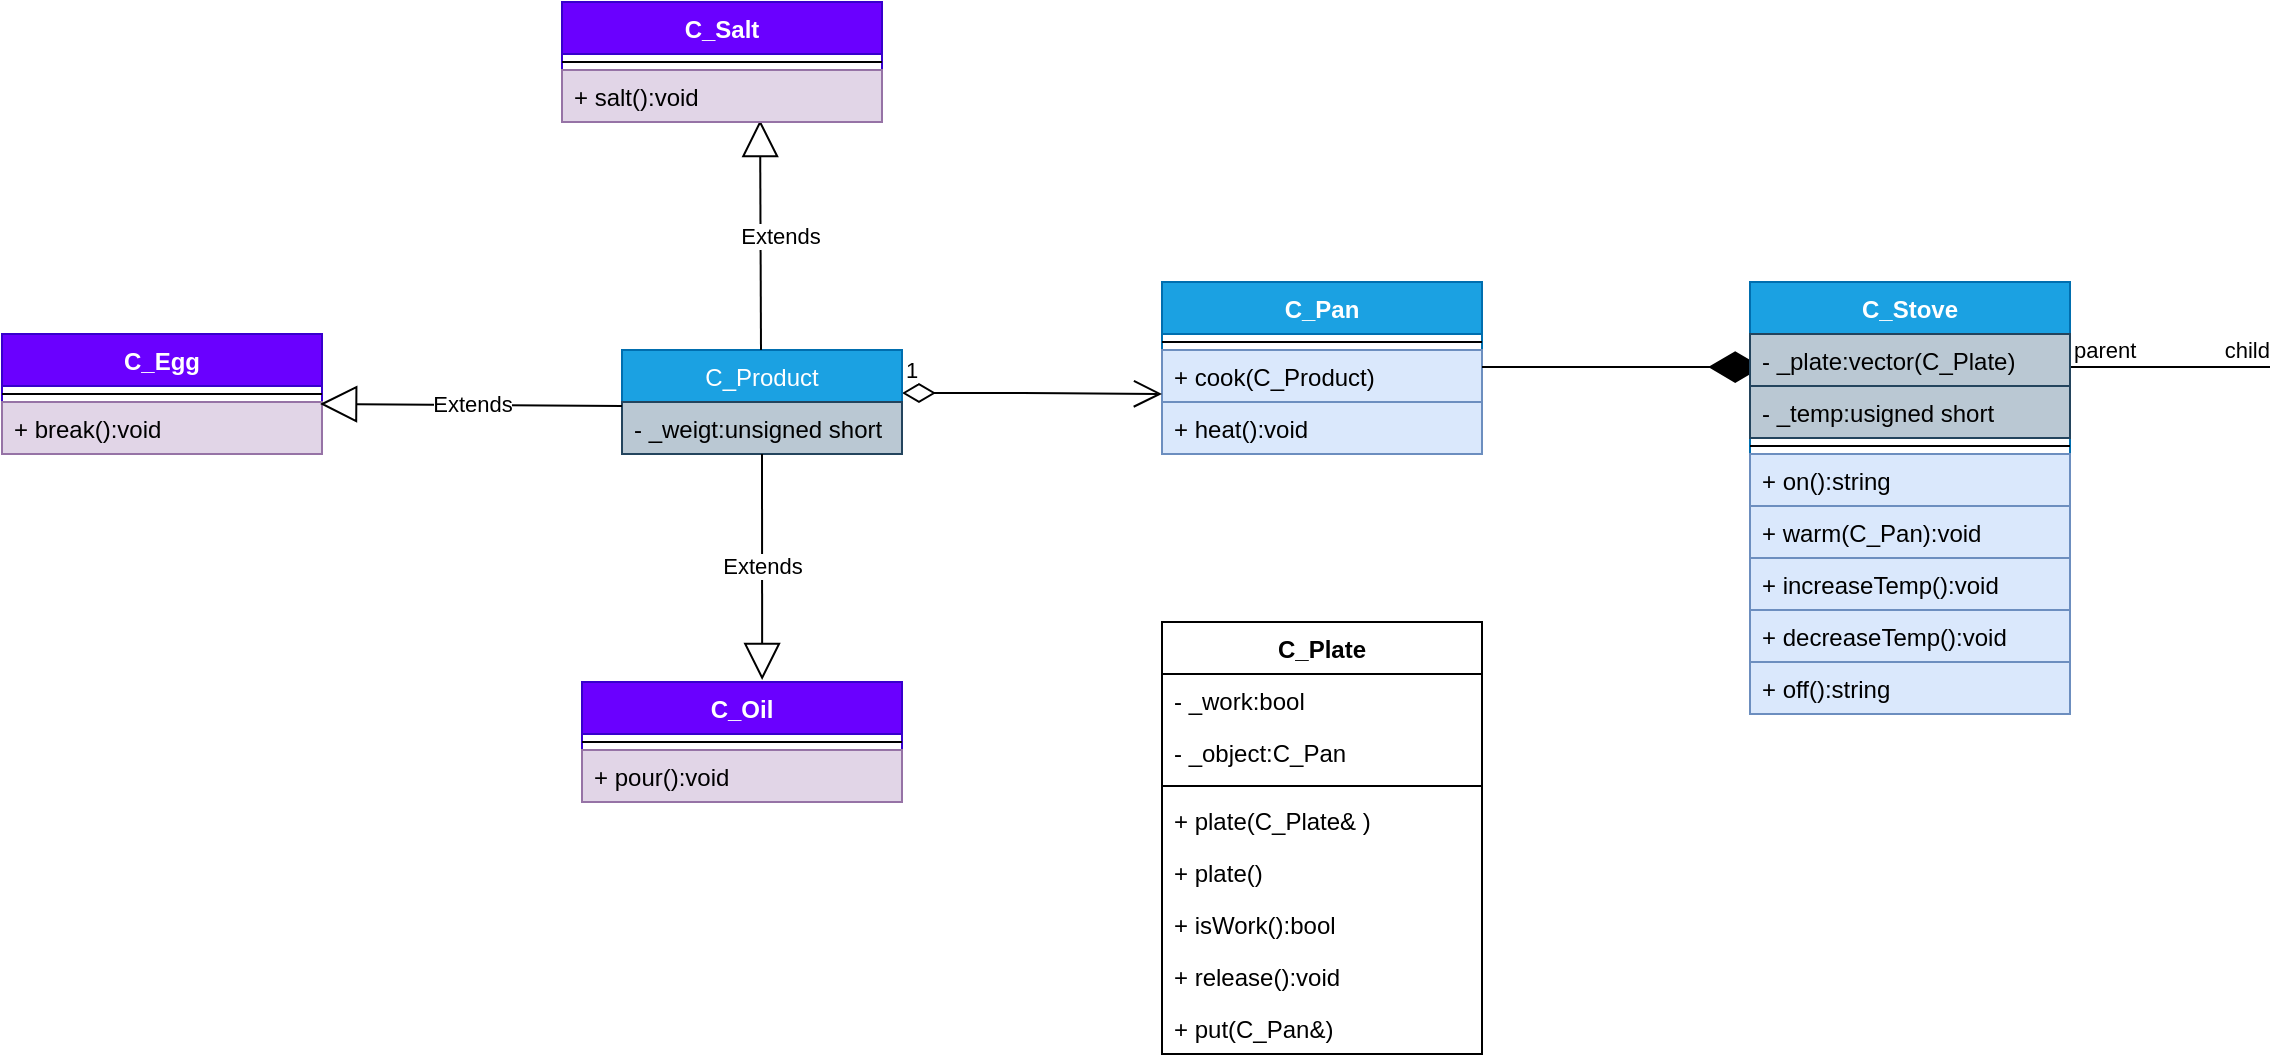 <mxfile version="15.0.6" type="github">
  <diagram id="_brrXb3UpVeoT-GA5K8P" name="Page-1">
    <mxGraphModel dx="2249" dy="1963" grid="1" gridSize="10" guides="1" tooltips="1" connect="1" arrows="1" fold="1" page="1" pageScale="1" pageWidth="827" pageHeight="1169" math="0" shadow="0">
      <root>
        <mxCell id="0" />
        <mxCell id="1" parent="0" />
        <mxCell id="eyUBqQHgR1UuD9WIrV36-1" value="C_Pan" style="swimlane;fontStyle=1;align=center;verticalAlign=top;childLayout=stackLayout;horizontal=1;startSize=26;horizontalStack=0;resizeParent=1;resizeParentMax=0;resizeLast=0;collapsible=1;marginBottom=0;fillColor=#1ba1e2;strokeColor=#006EAF;fontColor=#ffffff;" vertex="1" parent="1">
          <mxGeometry x="120" y="80" width="160" height="86" as="geometry" />
        </mxCell>
        <mxCell id="eyUBqQHgR1UuD9WIrV36-3" value="" style="line;strokeWidth=1;fillColor=none;align=left;verticalAlign=middle;spacingTop=-1;spacingLeft=3;spacingRight=3;rotatable=0;labelPosition=right;points=[];portConstraint=eastwest;" vertex="1" parent="eyUBqQHgR1UuD9WIrV36-1">
          <mxGeometry y="26" width="160" height="8" as="geometry" />
        </mxCell>
        <mxCell id="eyUBqQHgR1UuD9WIrV36-4" value="+ cook(C_Product)" style="text;strokeColor=#6c8ebf;fillColor=#dae8fc;align=left;verticalAlign=top;spacingLeft=4;spacingRight=4;overflow=hidden;rotatable=0;points=[[0,0.5],[1,0.5]];portConstraint=eastwest;" vertex="1" parent="eyUBqQHgR1UuD9WIrV36-1">
          <mxGeometry y="34" width="160" height="26" as="geometry" />
        </mxCell>
        <mxCell id="eyUBqQHgR1UuD9WIrV36-10" value="+ heat():void" style="text;strokeColor=#6c8ebf;fillColor=#dae8fc;align=left;verticalAlign=top;spacingLeft=4;spacingRight=4;overflow=hidden;rotatable=0;points=[[0,0.5],[1,0.5]];portConstraint=eastwest;" vertex="1" parent="eyUBqQHgR1UuD9WIrV36-1">
          <mxGeometry y="60" width="160" height="26" as="geometry" />
        </mxCell>
        <mxCell id="eyUBqQHgR1UuD9WIrV36-27" value="" style="endArrow=none;html=1;edgeStyle=orthogonalEdgeStyle;" edge="1" parent="1">
          <mxGeometry relative="1" as="geometry">
            <mxPoint x="574" y="122.5" as="sourcePoint" />
            <mxPoint x="674" y="122.5" as="targetPoint" />
          </mxGeometry>
        </mxCell>
        <mxCell id="eyUBqQHgR1UuD9WIrV36-28" value="parent" style="edgeLabel;resizable=0;html=1;align=left;verticalAlign=bottom;" connectable="0" vertex="1" parent="eyUBqQHgR1UuD9WIrV36-27">
          <mxGeometry x="-1" relative="1" as="geometry" />
        </mxCell>
        <mxCell id="eyUBqQHgR1UuD9WIrV36-29" value="child" style="edgeLabel;resizable=0;html=1;align=right;verticalAlign=bottom;" connectable="0" vertex="1" parent="eyUBqQHgR1UuD9WIrV36-27">
          <mxGeometry x="1" relative="1" as="geometry" />
        </mxCell>
        <mxCell id="eyUBqQHgR1UuD9WIrV36-33" value="1" style="endArrow=open;html=1;endSize=12;startArrow=diamondThin;startSize=14;startFill=0;edgeStyle=orthogonalEdgeStyle;align=left;verticalAlign=bottom;" edge="1" parent="1">
          <mxGeometry x="-1" y="3" relative="1" as="geometry">
            <mxPoint x="-10" y="135.5" as="sourcePoint" />
            <mxPoint x="120" y="136" as="targetPoint" />
            <Array as="points">
              <mxPoint x="60" y="135.5" />
            </Array>
          </mxGeometry>
        </mxCell>
        <mxCell id="eyUBqQHgR1UuD9WIrV36-34" value="" style="endArrow=diamondThin;endFill=1;endSize=24;html=1;entryX=0.038;entryY=0.635;entryDx=0;entryDy=0;entryPerimeter=0;" edge="1" parent="1" target="eyUBqQHgR1UuD9WIrV36-26">
          <mxGeometry width="160" relative="1" as="geometry">
            <mxPoint x="280" y="122.5" as="sourcePoint" />
            <mxPoint x="400" y="122.5" as="targetPoint" />
          </mxGeometry>
        </mxCell>
        <mxCell id="eyUBqQHgR1UuD9WIrV36-16" value="C_Stove" style="swimlane;fontStyle=1;align=center;verticalAlign=top;childLayout=stackLayout;horizontal=1;startSize=26;horizontalStack=0;resizeParent=1;resizeParentMax=0;resizeLast=0;collapsible=1;marginBottom=0;fillColor=#1ba1e2;strokeColor=#006EAF;fontColor=#ffffff;" vertex="1" parent="1">
          <mxGeometry x="414" y="80" width="160" height="216" as="geometry" />
        </mxCell>
        <mxCell id="eyUBqQHgR1UuD9WIrV36-26" value="- _plate:vector(C_Plate)" style="text;strokeColor=#23445d;fillColor=#bac8d3;align=left;verticalAlign=top;spacingLeft=4;spacingRight=4;overflow=hidden;rotatable=0;points=[[0,0.5],[1,0.5]];portConstraint=eastwest;" vertex="1" parent="eyUBqQHgR1UuD9WIrV36-16">
          <mxGeometry y="26" width="160" height="26" as="geometry" />
        </mxCell>
        <mxCell id="eyUBqQHgR1UuD9WIrV36-37" value="- _temp:usigned short" style="text;strokeColor=#23445d;fillColor=#bac8d3;align=left;verticalAlign=top;spacingLeft=4;spacingRight=4;overflow=hidden;rotatable=0;points=[[0,0.5],[1,0.5]];portConstraint=eastwest;" vertex="1" parent="eyUBqQHgR1UuD9WIrV36-16">
          <mxGeometry y="52" width="160" height="26" as="geometry" />
        </mxCell>
        <mxCell id="eyUBqQHgR1UuD9WIrV36-18" value="" style="line;strokeWidth=1;fillColor=none;align=left;verticalAlign=middle;spacingTop=-1;spacingLeft=3;spacingRight=3;rotatable=0;labelPosition=right;points=[];portConstraint=eastwest;" vertex="1" parent="eyUBqQHgR1UuD9WIrV36-16">
          <mxGeometry y="78" width="160" height="8" as="geometry" />
        </mxCell>
        <mxCell id="eyUBqQHgR1UuD9WIrV36-19" value="+ on():string" style="text;strokeColor=#6c8ebf;fillColor=#dae8fc;align=left;verticalAlign=top;spacingLeft=4;spacingRight=4;overflow=hidden;rotatable=0;points=[[0,0.5],[1,0.5]];portConstraint=eastwest;" vertex="1" parent="eyUBqQHgR1UuD9WIrV36-16">
          <mxGeometry y="86" width="160" height="26" as="geometry" />
        </mxCell>
        <mxCell id="eyUBqQHgR1UuD9WIrV36-32" value="+ warm(C_Pan):void" style="text;strokeColor=#6c8ebf;fillColor=#dae8fc;align=left;verticalAlign=top;spacingLeft=4;spacingRight=4;overflow=hidden;rotatable=0;points=[[0,0.5],[1,0.5]];portConstraint=eastwest;" vertex="1" parent="eyUBqQHgR1UuD9WIrV36-16">
          <mxGeometry y="112" width="160" height="26" as="geometry" />
        </mxCell>
        <mxCell id="eyUBqQHgR1UuD9WIrV36-38" value="+ increaseTemp():void" style="text;strokeColor=#6c8ebf;fillColor=#dae8fc;align=left;verticalAlign=top;spacingLeft=4;spacingRight=4;overflow=hidden;rotatable=0;points=[[0,0.5],[1,0.5]];portConstraint=eastwest;" vertex="1" parent="eyUBqQHgR1UuD9WIrV36-16">
          <mxGeometry y="138" width="160" height="26" as="geometry" />
        </mxCell>
        <mxCell id="eyUBqQHgR1UuD9WIrV36-39" value="+ decreaseTemp():void" style="text;strokeColor=#6c8ebf;fillColor=#dae8fc;align=left;verticalAlign=top;spacingLeft=4;spacingRight=4;overflow=hidden;rotatable=0;points=[[0,0.5],[1,0.5]];portConstraint=eastwest;" vertex="1" parent="eyUBqQHgR1UuD9WIrV36-16">
          <mxGeometry y="164" width="160" height="26" as="geometry" />
        </mxCell>
        <mxCell id="eyUBqQHgR1UuD9WIrV36-20" value="+ off():string" style="text;strokeColor=#6c8ebf;fillColor=#dae8fc;align=left;verticalAlign=top;spacingLeft=4;spacingRight=4;overflow=hidden;rotatable=0;points=[[0,0.5],[1,0.5]];portConstraint=eastwest;" vertex="1" parent="eyUBqQHgR1UuD9WIrV36-16">
          <mxGeometry y="190" width="160" height="26" as="geometry" />
        </mxCell>
        <mxCell id="eyUBqQHgR1UuD9WIrV36-41" value="C_Product" style="swimlane;fontStyle=0;childLayout=stackLayout;horizontal=1;startSize=26;fillColor=#1ba1e2;horizontalStack=0;resizeParent=1;resizeParentMax=0;resizeLast=0;collapsible=1;marginBottom=0;strokeColor=#006EAF;fontColor=#ffffff;" vertex="1" parent="1">
          <mxGeometry x="-150" y="114" width="140" height="52" as="geometry" />
        </mxCell>
        <mxCell id="eyUBqQHgR1UuD9WIrV36-56" value="Extends" style="endArrow=block;endSize=16;endFill=0;html=1;entryX=0.619;entryY=0.962;entryDx=0;entryDy=0;entryPerimeter=0;" edge="1" parent="eyUBqQHgR1UuD9WIrV36-41" target="eyUBqQHgR1UuD9WIrV36-51">
          <mxGeometry x="-0.009" y="-10" width="160" relative="1" as="geometry">
            <mxPoint x="69.5" as="sourcePoint" />
            <mxPoint x="69.58" y="112.98" as="targetPoint" />
            <mxPoint as="offset" />
          </mxGeometry>
        </mxCell>
        <mxCell id="eyUBqQHgR1UuD9WIrV36-42" value="- _weigt:unsigned short" style="text;strokeColor=#23445d;fillColor=#bac8d3;align=left;verticalAlign=top;spacingLeft=4;spacingRight=4;overflow=hidden;rotatable=0;points=[[0,0.5],[1,0.5]];portConstraint=eastwest;" vertex="1" parent="eyUBqQHgR1UuD9WIrV36-41">
          <mxGeometry y="26" width="140" height="26" as="geometry" />
        </mxCell>
        <mxCell id="eyUBqQHgR1UuD9WIrV36-45" value="C_Oil" style="swimlane;fontStyle=1;align=center;verticalAlign=top;childLayout=stackLayout;horizontal=1;startSize=26;horizontalStack=0;resizeParent=1;resizeParentMax=0;resizeLast=0;collapsible=1;marginBottom=0;fillColor=#6a00ff;strokeColor=#3700CC;fontColor=#ffffff;" vertex="1" parent="1">
          <mxGeometry x="-170" y="280" width="160" height="60" as="geometry" />
        </mxCell>
        <mxCell id="eyUBqQHgR1UuD9WIrV36-47" value="" style="line;strokeWidth=1;fillColor=none;align=left;verticalAlign=middle;spacingTop=-1;spacingLeft=3;spacingRight=3;rotatable=0;labelPosition=right;points=[];portConstraint=eastwest;" vertex="1" parent="eyUBqQHgR1UuD9WIrV36-45">
          <mxGeometry y="26" width="160" height="8" as="geometry" />
        </mxCell>
        <mxCell id="eyUBqQHgR1UuD9WIrV36-48" value="+ pour():void" style="text;strokeColor=#9673a6;fillColor=#e1d5e7;align=left;verticalAlign=top;spacingLeft=4;spacingRight=4;overflow=hidden;rotatable=0;points=[[0,0.5],[1,0.5]];portConstraint=eastwest;" vertex="1" parent="eyUBqQHgR1UuD9WIrV36-45">
          <mxGeometry y="34" width="160" height="26" as="geometry" />
        </mxCell>
        <mxCell id="eyUBqQHgR1UuD9WIrV36-49" value="C_Salt" style="swimlane;fontStyle=1;align=center;verticalAlign=top;childLayout=stackLayout;horizontal=1;startSize=26;horizontalStack=0;resizeParent=1;resizeParentMax=0;resizeLast=0;collapsible=1;marginBottom=0;fillColor=#6a00ff;strokeColor=#3700CC;fontColor=#ffffff;" vertex="1" parent="1">
          <mxGeometry x="-180" y="-60" width="160" height="60" as="geometry" />
        </mxCell>
        <mxCell id="eyUBqQHgR1UuD9WIrV36-50" value="" style="line;strokeWidth=1;fillColor=none;align=left;verticalAlign=middle;spacingTop=-1;spacingLeft=3;spacingRight=3;rotatable=0;labelPosition=right;points=[];portConstraint=eastwest;" vertex="1" parent="eyUBqQHgR1UuD9WIrV36-49">
          <mxGeometry y="26" width="160" height="8" as="geometry" />
        </mxCell>
        <mxCell id="eyUBqQHgR1UuD9WIrV36-51" value="+ salt():void" style="text;strokeColor=#9673a6;fillColor=#e1d5e7;align=left;verticalAlign=top;spacingLeft=4;spacingRight=4;overflow=hidden;rotatable=0;points=[[0,0.5],[1,0.5]];portConstraint=eastwest;" vertex="1" parent="eyUBqQHgR1UuD9WIrV36-49">
          <mxGeometry y="34" width="160" height="26" as="geometry" />
        </mxCell>
        <mxCell id="eyUBqQHgR1UuD9WIrV36-52" value="C_Egg" style="swimlane;fontStyle=1;align=center;verticalAlign=top;childLayout=stackLayout;horizontal=1;startSize=26;horizontalStack=0;resizeParent=1;resizeParentMax=0;resizeLast=0;collapsible=1;marginBottom=0;fillColor=#6a00ff;strokeColor=#3700CC;fontColor=#ffffff;" vertex="1" parent="1">
          <mxGeometry x="-460" y="106" width="160" height="60" as="geometry" />
        </mxCell>
        <mxCell id="eyUBqQHgR1UuD9WIrV36-53" value="" style="line;strokeWidth=1;fillColor=none;align=left;verticalAlign=middle;spacingTop=-1;spacingLeft=3;spacingRight=3;rotatable=0;labelPosition=right;points=[];portConstraint=eastwest;" vertex="1" parent="eyUBqQHgR1UuD9WIrV36-52">
          <mxGeometry y="26" width="160" height="8" as="geometry" />
        </mxCell>
        <mxCell id="eyUBqQHgR1UuD9WIrV36-54" value="+ break():void" style="text;strokeColor=#9673a6;fillColor=#e1d5e7;align=left;verticalAlign=top;spacingLeft=4;spacingRight=4;overflow=hidden;rotatable=0;points=[[0,0.5],[1,0.5]];portConstraint=eastwest;" vertex="1" parent="eyUBqQHgR1UuD9WIrV36-52">
          <mxGeometry y="34" width="160" height="26" as="geometry" />
        </mxCell>
        <mxCell id="eyUBqQHgR1UuD9WIrV36-55" value="Extends" style="endArrow=block;endSize=16;endFill=0;html=1;entryX=0.563;entryY=-0.017;entryDx=0;entryDy=0;entryPerimeter=0;" edge="1" parent="1" target="eyUBqQHgR1UuD9WIrV36-45">
          <mxGeometry width="160" relative="1" as="geometry">
            <mxPoint x="-80" y="166" as="sourcePoint" />
            <mxPoint x="80" y="166" as="targetPoint" />
          </mxGeometry>
        </mxCell>
        <mxCell id="eyUBqQHgR1UuD9WIrV36-57" value="Extends" style="endArrow=block;endSize=16;endFill=0;html=1;entryX=0.994;entryY=0.038;entryDx=0;entryDy=0;entryPerimeter=0;" edge="1" parent="1" target="eyUBqQHgR1UuD9WIrV36-54">
          <mxGeometry width="160" relative="1" as="geometry">
            <mxPoint x="-150" y="142" as="sourcePoint" />
            <mxPoint x="-149.92" y="254.98" as="targetPoint" />
          </mxGeometry>
        </mxCell>
        <mxCell id="eyUBqQHgR1UuD9WIrV36-58" value="C_Plate" style="swimlane;fontStyle=1;align=center;verticalAlign=top;childLayout=stackLayout;horizontal=1;startSize=26;horizontalStack=0;resizeParent=1;resizeParentMax=0;resizeLast=0;collapsible=1;marginBottom=0;" vertex="1" parent="1">
          <mxGeometry x="120" y="250" width="160" height="216" as="geometry" />
        </mxCell>
        <mxCell id="eyUBqQHgR1UuD9WIrV36-59" value="- _work:bool" style="text;strokeColor=none;fillColor=none;align=left;verticalAlign=top;spacingLeft=4;spacingRight=4;overflow=hidden;rotatable=0;points=[[0,0.5],[1,0.5]];portConstraint=eastwest;" vertex="1" parent="eyUBqQHgR1UuD9WIrV36-58">
          <mxGeometry y="26" width="160" height="26" as="geometry" />
        </mxCell>
        <mxCell id="eyUBqQHgR1UuD9WIrV36-62" value="- _object:C_Pan" style="text;strokeColor=none;fillColor=none;align=left;verticalAlign=top;spacingLeft=4;spacingRight=4;overflow=hidden;rotatable=0;points=[[0,0.5],[1,0.5]];portConstraint=eastwest;" vertex="1" parent="eyUBqQHgR1UuD9WIrV36-58">
          <mxGeometry y="52" width="160" height="26" as="geometry" />
        </mxCell>
        <mxCell id="eyUBqQHgR1UuD9WIrV36-60" value="" style="line;strokeWidth=1;fillColor=none;align=left;verticalAlign=middle;spacingTop=-1;spacingLeft=3;spacingRight=3;rotatable=0;labelPosition=right;points=[];portConstraint=eastwest;" vertex="1" parent="eyUBqQHgR1UuD9WIrV36-58">
          <mxGeometry y="78" width="160" height="8" as="geometry" />
        </mxCell>
        <mxCell id="eyUBqQHgR1UuD9WIrV36-61" value="+ plate(C_Plate&amp; )" style="text;strokeColor=none;fillColor=none;align=left;verticalAlign=top;spacingLeft=4;spacingRight=4;overflow=hidden;rotatable=0;points=[[0,0.5],[1,0.5]];portConstraint=eastwest;" vertex="1" parent="eyUBqQHgR1UuD9WIrV36-58">
          <mxGeometry y="86" width="160" height="26" as="geometry" />
        </mxCell>
        <mxCell id="eyUBqQHgR1UuD9WIrV36-63" value="+ plate()" style="text;strokeColor=none;fillColor=none;align=left;verticalAlign=top;spacingLeft=4;spacingRight=4;overflow=hidden;rotatable=0;points=[[0,0.5],[1,0.5]];portConstraint=eastwest;" vertex="1" parent="eyUBqQHgR1UuD9WIrV36-58">
          <mxGeometry y="112" width="160" height="26" as="geometry" />
        </mxCell>
        <mxCell id="eyUBqQHgR1UuD9WIrV36-65" value="+ isWork():bool" style="text;strokeColor=none;fillColor=none;align=left;verticalAlign=top;spacingLeft=4;spacingRight=4;overflow=hidden;rotatable=0;points=[[0,0.5],[1,0.5]];portConstraint=eastwest;" vertex="1" parent="eyUBqQHgR1UuD9WIrV36-58">
          <mxGeometry y="138" width="160" height="26" as="geometry" />
        </mxCell>
        <mxCell id="eyUBqQHgR1UuD9WIrV36-64" value="+ release():void" style="text;strokeColor=none;fillColor=none;align=left;verticalAlign=top;spacingLeft=4;spacingRight=4;overflow=hidden;rotatable=0;points=[[0,0.5],[1,0.5]];portConstraint=eastwest;" vertex="1" parent="eyUBqQHgR1UuD9WIrV36-58">
          <mxGeometry y="164" width="160" height="26" as="geometry" />
        </mxCell>
        <mxCell id="eyUBqQHgR1UuD9WIrV36-67" value="+ put(C_Pan&amp;)" style="text;strokeColor=none;fillColor=none;align=left;verticalAlign=top;spacingLeft=4;spacingRight=4;overflow=hidden;rotatable=0;points=[[0,0.5],[1,0.5]];portConstraint=eastwest;" vertex="1" parent="eyUBqQHgR1UuD9WIrV36-58">
          <mxGeometry y="190" width="160" height="26" as="geometry" />
        </mxCell>
      </root>
    </mxGraphModel>
  </diagram>
</mxfile>
